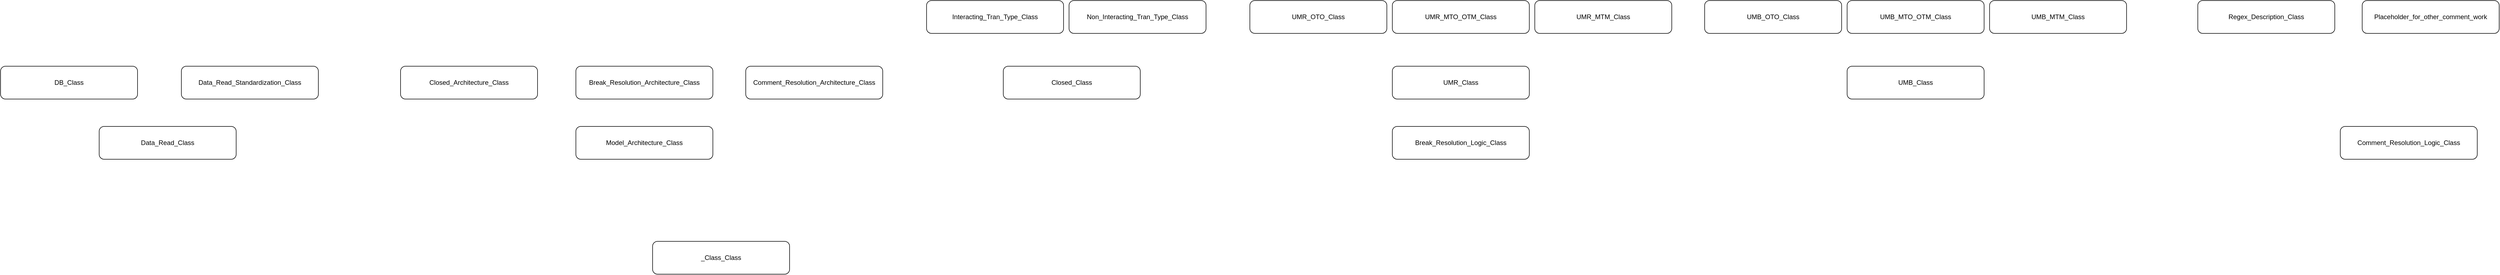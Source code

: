 <mxfile version="14.4.8" type="device"><diagram id="h__1ENWta0kDHQKzGXym" name="Page-1"><mxGraphModel dx="1773" dy="1783" grid="1" gridSize="10" guides="1" tooltips="1" connect="1" arrows="1" fold="1" page="1" pageScale="1" pageWidth="827" pageHeight="1169" math="0" shadow="0"><root><mxCell id="0"/><mxCell id="1" parent="0"/><mxCell id="gYxiSioCZgGkHThGzrpN-1" value="Data_Read_Standardization_Class" style="rounded=1;whiteSpace=wrap;html=1;" vertex="1" parent="1"><mxGeometry x="-160" y="90" width="250" height="60" as="geometry"/></mxCell><mxCell id="gYxiSioCZgGkHThGzrpN-2" value="DB_Class" style="rounded=1;whiteSpace=wrap;html=1;" vertex="1" parent="1"><mxGeometry x="-490" y="90" width="250" height="60" as="geometry"/></mxCell><mxCell id="gYxiSioCZgGkHThGzrpN-3" value="Break_Resolution_Architecture_Class" style="rounded=1;whiteSpace=wrap;html=1;" vertex="1" parent="1"><mxGeometry x="560" y="90" width="250" height="60" as="geometry"/></mxCell><mxCell id="gYxiSioCZgGkHThGzrpN-4" value="Comment_Resolution_Architecture_Class" style="rounded=1;whiteSpace=wrap;html=1;" vertex="1" parent="1"><mxGeometry x="870" y="90" width="250" height="60" as="geometry"/></mxCell><mxCell id="gYxiSioCZgGkHThGzrpN-5" value="_Class_Class" style="rounded=1;whiteSpace=wrap;html=1;" vertex="1" parent="1"><mxGeometry x="700" y="410" width="250" height="60" as="geometry"/></mxCell><mxCell id="gYxiSioCZgGkHThGzrpN-6" value="Model_Architecture_Class" style="rounded=1;whiteSpace=wrap;html=1;" vertex="1" parent="1"><mxGeometry x="560" y="200" width="250" height="60" as="geometry"/></mxCell><mxCell id="gYxiSioCZgGkHThGzrpN-7" value="Data_Read_Class" style="rounded=1;whiteSpace=wrap;html=1;" vertex="1" parent="1"><mxGeometry x="-310" y="200" width="250" height="60" as="geometry"/></mxCell><mxCell id="gYxiSioCZgGkHThGzrpN-8" value="Closed_Class" style="rounded=1;whiteSpace=wrap;html=1;" vertex="1" parent="1"><mxGeometry x="1340" y="90" width="250" height="60" as="geometry"/></mxCell><mxCell id="gYxiSioCZgGkHThGzrpN-9" value="UMR_Class" style="rounded=1;whiteSpace=wrap;html=1;" vertex="1" parent="1"><mxGeometry x="2050" y="90" width="250" height="60" as="geometry"/></mxCell><mxCell id="gYxiSioCZgGkHThGzrpN-10" value="Break_Resolution_Logic_Class" style="rounded=1;whiteSpace=wrap;html=1;" vertex="1" parent="1"><mxGeometry x="2050" y="200" width="250" height="60" as="geometry"/></mxCell><mxCell id="gYxiSioCZgGkHThGzrpN-12" value="UMR_OTO_&lt;span style=&quot;color: rgba(0 , 0 , 0 , 0) ; font-family: monospace ; font-size: 0px&quot;&gt;%3CmxGraphModel%3E%3Croot%3E%3CmxCell%20id%3D%220%22%2F%3E%3CmxCell%20id%3D%221%22%20parent%3D%220%22%2F%3E%3CmxCell%20id%3D%222%22%20value%3D%22UMR_Class%22%20style%3D%22rounded%3D1%3BwhiteSpace%3Dwrap%3Bhtml%3D1%3B%22%20vertex%3D%221%22%20parent%3D%221%22%3E%3CmxGeometry%20x%3D%221640%22%20y%3D%2290%22%20width%3D%22250%22%20height%3D%2260%22%20as%3D%22geometry%22%2F%3E%3C%2FmxCell%3E%3C%2Froot%3E%3C%2FmxGraphModel%3E&lt;/span&gt;Class" style="rounded=1;whiteSpace=wrap;html=1;" vertex="1" parent="1"><mxGeometry x="1790" y="-30" width="250" height="60" as="geometry"/></mxCell><mxCell id="gYxiSioCZgGkHThGzrpN-13" value="UMR_MTO_OTM_&lt;span style=&quot;color: rgba(0 , 0 , 0 , 0) ; font-family: monospace ; font-size: 0px&quot;&gt;%3CmxGraphModel%3E%3Croot%3E%3CmxCell%20id%3D%220%22%2F%3E%3CmxCell%20id%3D%221%22%20parent%3D%220%22%2F%3E%3CmxCell%20id%3D%222%22%20value%3D%22UMR_Class%22%20style%3D%22rounded%3D1%3BwhiteSpace%3Dwrap%3Bhtml%3D1%3B%22%20vertex%3D%221%22%20parent%3D%221%22%3E%3CmxGeometry%20x%3D%221640%22%20y%3D%2290%22%20width%3D%22250%22%20height%3D%2260%22%20as%3D%22geometry%22%2F%3E%3C%2FmxCell%3E%3C%2Froot%3E%3C%2FmxGraphModel%3E&lt;/span&gt;Class" style="rounded=1;whiteSpace=wrap;html=1;" vertex="1" parent="1"><mxGeometry x="2050" y="-30" width="250" height="60" as="geometry"/></mxCell><mxCell id="gYxiSioCZgGkHThGzrpN-14" value="UMR_MTM_&lt;span style=&quot;color: rgba(0 , 0 , 0 , 0) ; font-family: monospace ; font-size: 0px&quot;&gt;%3CmxGraphModel%3E%3Croot%3E%3CmxCell%20id%3D%220%22%2F%3E%3CmxCell%20id%3D%221%22%20parent%3D%220%22%2F%3E%3CmxCell%20id%3D%222%22%20value%3D%22UMR_Class%22%20style%3D%22rounded%3D1%3BwhiteSpace%3Dwrap%3Bhtml%3D1%3B%22%20vertex%3D%221%22%20parent%3D%221%22%3E%3CmxGeometry%20x%3D%221640%22%20y%3D%2290%22%20width%3D%22250%22%20height%3D%2260%22%20as%3D%22geometry%22%2F%3E%3C%2FmxCell%3E%3C%2Froot%3E%3C%2FmxGraphModel%3E&lt;/span&gt;Class" style="rounded=1;whiteSpace=wrap;html=1;" vertex="1" parent="1"><mxGeometry x="2310" y="-30" width="250" height="60" as="geometry"/></mxCell><mxCell id="gYxiSioCZgGkHThGzrpN-15" value="UMB_Class" style="rounded=1;whiteSpace=wrap;html=1;" vertex="1" parent="1"><mxGeometry x="2880" y="90" width="250" height="60" as="geometry"/></mxCell><mxCell id="gYxiSioCZgGkHThGzrpN-16" value="UMB_OTO_&lt;span style=&quot;color: rgba(0 , 0 , 0 , 0) ; font-family: monospace ; font-size: 0px&quot;&gt;%3CmxGraphModel%3E%3Croot%3E%3CmxCell%20id%3D%220%22%2F%3E%3CmxCell%20id%3D%221%22%20parent%3D%220%22%2F%3E%3CmxCell%20id%3D%222%22%20value%3D%22UMR_Class%22%20style%3D%22rounded%3D1%3BwhiteSpace%3Dwrap%3Bhtml%3D1%3B%22%20vertex%3D%221%22%20parent%3D%221%22%3E%3CmxGeometry%20x%3D%221640%22%20y%3D%2290%22%20width%3D%22250%22%20height%3D%2260%22%20as%3D%22geometry%22%2F%3E%3C%2FmxCell%3E%3C%2Froot%3E%3C%2FmxGraphModel%3E&lt;/span&gt;Class" style="rounded=1;whiteSpace=wrap;html=1;" vertex="1" parent="1"><mxGeometry x="2620" y="-30" width="250" height="60" as="geometry"/></mxCell><mxCell id="gYxiSioCZgGkHThGzrpN-17" value="UMB_MTO_OTM_&lt;span style=&quot;color: rgba(0 , 0 , 0 , 0) ; font-family: monospace ; font-size: 0px&quot;&gt;%3CmxGraphModel%3E%3Croot%3E%3CmxCell%20id%3D%220%22%2F%3E%3CmxCell%20id%3D%221%22%20parent%3D%220%22%2F%3E%3CmxCell%20id%3D%222%22%20value%3D%22UMR_Class%22%20style%3D%22rounded%3D1%3BwhiteSpace%3Dwrap%3Bhtml%3D1%3B%22%20vertex%3D%221%22%20parent%3D%221%22%3E%3CmxGeometry%20x%3D%221640%22%20y%3D%2290%22%20width%3D%22250%22%20height%3D%2260%22%20as%3D%22geometry%22%2F%3E%3C%2FmxCell%3E%3C%2Froot%3E%3C%2FmxGraphModel%3E&lt;/span&gt;Class" style="rounded=1;whiteSpace=wrap;html=1;" vertex="1" parent="1"><mxGeometry x="2880" y="-30" width="250" height="60" as="geometry"/></mxCell><mxCell id="gYxiSioCZgGkHThGzrpN-18" value="UMB_MTM_&lt;span style=&quot;color: rgba(0 , 0 , 0 , 0) ; font-family: monospace ; font-size: 0px&quot;&gt;%3CmxGraphModel%3E%3Croot%3E%3CmxCell%20id%3D%220%22%2F%3E%3CmxCell%20id%3D%221%22%20parent%3D%220%22%2F%3E%3CmxCell%20id%3D%222%22%20value%3D%22UMR_Class%22%20style%3D%22rounded%3D1%3BwhiteSpace%3Dwrap%3Bhtml%3D1%3B%22%20vertex%3D%221%22%20parent%3D%221%22%3E%3CmxGeometry%20x%3D%221640%22%20y%3D%2290%22%20width%3D%22250%22%20height%3D%2260%22%20as%3D%22geometry%22%2F%3E%3C%2FmxCell%3E%3C%2Froot%3E%3C%2FmxGraphModel%3E&lt;/span&gt;Class" style="rounded=1;whiteSpace=wrap;html=1;" vertex="1" parent="1"><mxGeometry x="3140" y="-30" width="250" height="60" as="geometry"/></mxCell><mxCell id="gYxiSioCZgGkHThGzrpN-19" value="Interacting_Tran_Type_&lt;span style=&quot;color: rgba(0 , 0 , 0 , 0) ; font-family: monospace ; font-size: 0px&quot;&gt;%3CmxGraphModel%3E%3Croot%3E%3CmxCell%20id%3D%220%22%2F%3E%3CmxCell%20id%3D%221%22%20parent%3D%220%22%2F%3E%3CmxCell%20id%3D%222%22%20value%3D%22UMR_Class%22%20style%3D%22rounded%3D1%3BwhiteSpace%3Dwrap%3Bhtml%3D1%3B%22%20vertex%3D%221%22%20parent%3D%221%22%3E%3CmxGeometry%20x%3D%221640%22%20y%3D%2290%22%20width%3D%22250%22%20height%3D%2260%22%20as%3D%22geometry%22%2F%3E%3C%2FmxCell%3E%3C%2Froot%3E%3C%2FmxGraphModel%3E&lt;/span&gt;Class" style="rounded=1;whiteSpace=wrap;html=1;" vertex="1" parent="1"><mxGeometry x="1200" y="-30" width="250" height="60" as="geometry"/></mxCell><mxCell id="gYxiSioCZgGkHThGzrpN-20" value="Non_Interacting_Tran_Type_&lt;span style=&quot;color: rgba(0 , 0 , 0 , 0) ; font-family: monospace ; font-size: 0px&quot;&gt;%3CmxGraphModel%3E%3Croot%3E%3CmxCell%20id%3D%220%22%2F%3E%3CmxCell%20id%3D%221%22%20parent%3D%220%22%2F%3E%3CmxCell%20id%3D%222%22%20value%3D%22UMR_Class%22%20style%3D%22rounded%3D1%3BwhiteSpace%3Dwrap%3Bhtml%3D1%3B%22%20vertex%3D%221%22%20parent%3D%221%22%3E%3CmxGeometry%20x%3D%221640%22%20y%3D%2290%22%20width%3D%22250%22%20height%3D%2260%22%20as%3D%22geometry%22%2F%3E%3C%2FmxCell%3E%3C%2Froot%3E%3C%2FmxGraphModel%3E&lt;/span&gt;Class" style="rounded=1;whiteSpace=wrap;html=1;" vertex="1" parent="1"><mxGeometry x="1460" y="-30" width="250" height="60" as="geometry"/></mxCell><mxCell id="gYxiSioCZgGkHThGzrpN-21" value="Closed_Architecture_Class" style="rounded=1;whiteSpace=wrap;html=1;" vertex="1" parent="1"><mxGeometry x="240" y="90" width="250" height="60" as="geometry"/></mxCell><mxCell id="gYxiSioCZgGkHThGzrpN-22" value="Comment_Resolution_Logic_Class" style="rounded=1;whiteSpace=wrap;html=1;" vertex="1" parent="1"><mxGeometry x="3780" y="200" width="250" height="60" as="geometry"/></mxCell><mxCell id="gYxiSioCZgGkHThGzrpN-23" value="Regex_Description_Class" style="rounded=1;whiteSpace=wrap;html=1;" vertex="1" parent="1"><mxGeometry x="3520" y="-30" width="250" height="60" as="geometry"/></mxCell><mxCell id="gYxiSioCZgGkHThGzrpN-24" value="Placeholder_for_other_comment_work" style="rounded=1;whiteSpace=wrap;html=1;" vertex="1" parent="1"><mxGeometry x="3820" y="-30" width="250" height="60" as="geometry"/></mxCell></root></mxGraphModel></diagram></mxfile>